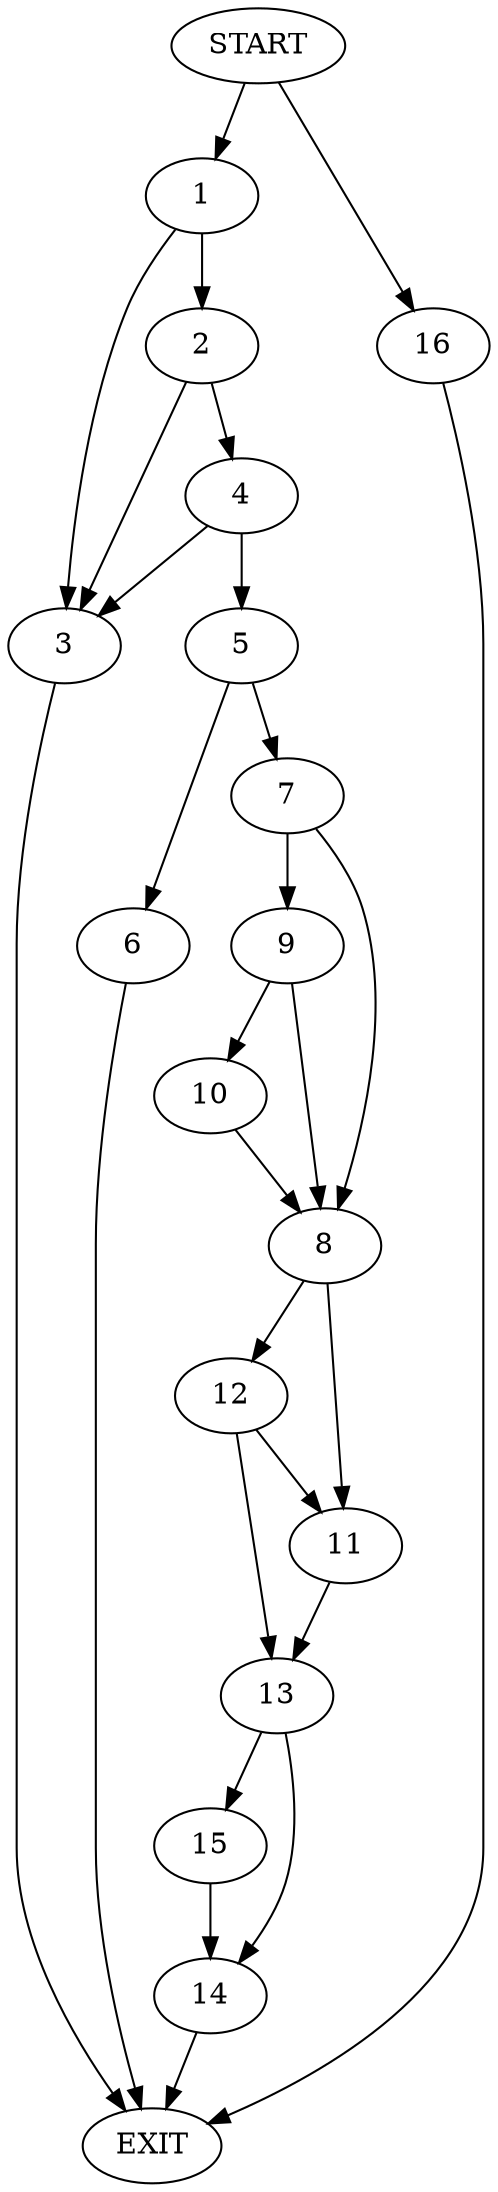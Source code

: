 digraph {
0 [label="START"]
17 [label="EXIT"]
0 -> 1
1 -> 2
1 -> 3
3 -> 17
2 -> 4
2 -> 3
4 -> 5
4 -> 3
5 -> 6
5 -> 7
6 -> 17
7 -> 8
7 -> 9
9 -> 10
9 -> 8
8 -> 11
8 -> 12
10 -> 8
12 -> 11
12 -> 13
11 -> 13
13 -> 14
13 -> 15
15 -> 14
14 -> 17
0 -> 16
16 -> 17
}
